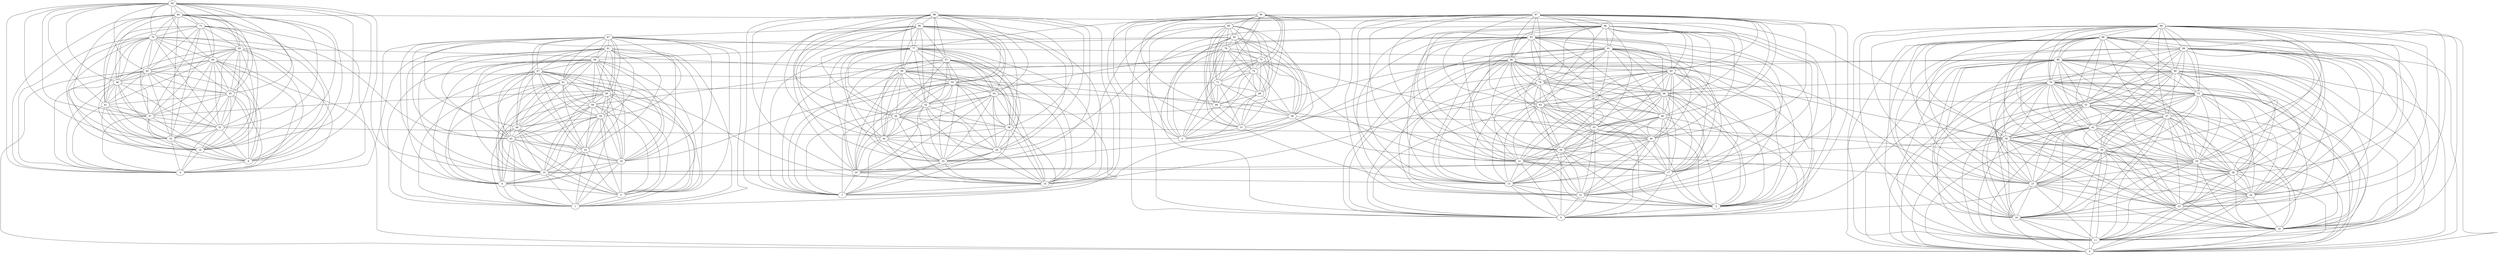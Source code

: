 graph G {
0;
1;
2;
3;
4;
5;
6;
7;
8;
9;
10;
11;
12;
13;
14;
15;
16;
17;
18;
19;
20;
21;
22;
23;
24;
25;
26;
27;
28;
29;
30;
31;
32;
33;
34;
35;
36;
37;
38;
39;
40;
41;
42;
43;
44;
45;
46;
47;
48;
49;
50;
51;
52;
53;
54;
55;
56;
57;
58;
59;
60;
61;
62;
63;
64;
65;
66;
67;
68;
69;
70;
71;
72;
73;
74;
75;
76;
77;
78;
79;
80;
81;
82;
83;
84;
85;
86;
87;
88;
89;
90;
91;
92;
93;
94;
95;
96;
97;
98;
99;
2--0 ;
5--1 ;
6--1 ;
6--5 ;
8--4 ;
10--7 ;
11--9 ;
12--0 ;
12--2 ;
13--0 ;
13--2 ;
13--12 ;
14--4 ;
14--8 ;
15--1 ;
15--5 ;
15--6 ;
15--13 ;
16--9 ;
16--11 ;
17--0 ;
17--2 ;
17--12 ;
17--13 ;
18--9 ;
18--11 ;
18--16 ;
19--1 ;
19--5 ;
19--6 ;
19--15 ;
20--7 ;
20--10 ;
21--0 ;
21--2 ;
21--12 ;
21--13 ;
21--17 ;
22--4 ;
22--8 ;
22--14 ;
23--9 ;
23--11 ;
23--16 ;
23--18 ;
24--9 ;
24--11 ;
24--16 ;
24--18 ;
24--23 ;
25--7 ;
25--10 ;
25--20 ;
26--7 ;
26--10 ;
26--20 ;
26--25 ;
27--9 ;
27--11 ;
27--16 ;
27--18 ;
27--23 ;
27--24 ;
28--9 ;
28--11 ;
28--16 ;
28--18 ;
28--23 ;
28--24 ;
28--27 ;
29--9 ;
29--11 ;
29--15 ;
29--16 ;
29--18 ;
29--23 ;
29--24 ;
29--27 ;
29--28 ;
30--0 ;
30--9 ;
30--11 ;
30--16 ;
30--18 ;
30--23 ;
30--24 ;
30--27 ;
30--28 ;
30--29 ;
31--3 ;
31--13 ;
32--3 ;
32--4 ;
32--8 ;
32--14 ;
32--22 ;
33--1 ;
33--5 ;
33--6 ;
33--15 ;
33--19 ;
34--7 ;
34--10 ;
34--20 ;
34--25 ;
34--26 ;
35--0 ;
35--2 ;
35--12 ;
35--13 ;
35--17 ;
35--21 ;
35--27 ;
36--9 ;
36--11 ;
36--15 ;
36--16 ;
36--18 ;
36--23 ;
36--24 ;
36--27 ;
36--29 ;
36--30 ;
37--4 ;
37--8 ;
37--14 ;
37--22 ;
37--32 ;
38--7 ;
38--10 ;
38--20 ;
38--25 ;
38--26 ;
38--34 ;
38--36 ;
39--3 ;
39--21 ;
39--28 ;
39--31 ;
40--0 ;
40--2 ;
40--12 ;
40--13 ;
40--17 ;
40--21 ;
40--35 ;
41--4 ;
41--8 ;
41--14 ;
41--22 ;
41--32 ;
41--37 ;
42--9 ;
42--11 ;
42--16 ;
42--18 ;
42--23 ;
42--24 ;
42--27 ;
42--28 ;
42--29 ;
42--30 ;
42--36 ;
43--1 ;
43--5 ;
43--6 ;
43--15 ;
43--19 ;
43--33 ;
44--7 ;
44--10 ;
44--20 ;
44--25 ;
44--26 ;
44--34 ;
44--38 ;
45--4 ;
45--8 ;
45--14 ;
45--22 ;
45--32 ;
45--37 ;
45--41 ;
46--4 ;
46--8 ;
46--14 ;
46--22 ;
46--32 ;
46--37 ;
46--41 ;
46--45 ;
47--9 ;
47--11 ;
47--16 ;
47--18 ;
47--23 ;
47--24 ;
47--27 ;
47--28 ;
47--29 ;
47--30 ;
47--36 ;
47--42 ;
48--1 ;
48--5 ;
48--6 ;
48--15 ;
48--19 ;
48--33 ;
48--43 ;
49--3 ;
49--31 ;
49--39 ;
50--1 ;
50--5 ;
50--6 ;
50--15 ;
50--19 ;
50--33 ;
50--43 ;
50--48 ;
51--9 ;
51--11 ;
51--16 ;
51--18 ;
51--23 ;
51--24 ;
51--27 ;
51--28 ;
51--29 ;
51--36 ;
51--42 ;
51--47 ;
52--7 ;
52--10 ;
52--20 ;
52--25 ;
52--26 ;
52--34 ;
52--38 ;
52--44 ;
53--0 ;
53--2 ;
53--12 ;
53--13 ;
53--17 ;
53--21 ;
53--35 ;
53--40 ;
54--7 ;
54--10 ;
54--17 ;
54--20 ;
54--25 ;
54--26 ;
54--34 ;
54--38 ;
54--44 ;
54--52 ;
55--7 ;
55--10 ;
55--20 ;
55--25 ;
55--26 ;
55--34 ;
55--38 ;
55--44 ;
55--52 ;
55--54 ;
56--7 ;
56--10 ;
56--20 ;
56--25 ;
56--26 ;
56--34 ;
56--38 ;
56--44 ;
56--52 ;
56--54 ;
56--55 ;
57--7 ;
57--10 ;
57--20 ;
57--25 ;
57--26 ;
57--34 ;
57--38 ;
57--44 ;
57--52 ;
57--54 ;
57--55 ;
57--56 ;
58--1 ;
58--5 ;
58--6 ;
58--15 ;
58--19 ;
58--33 ;
58--43 ;
58--48 ;
58--50 ;
59--1 ;
59--5 ;
59--6 ;
59--10 ;
59--15 ;
59--19 ;
59--33 ;
59--43 ;
59--48 ;
59--50 ;
59--58 ;
60--0 ;
60--2 ;
60--12 ;
60--13 ;
60--17 ;
60--21 ;
60--35 ;
60--40 ;
60--53 ;
61--1 ;
61--5 ;
61--6 ;
61--15 ;
61--19 ;
61--33 ;
61--43 ;
61--48 ;
61--50 ;
61--58 ;
61--59 ;
62--4 ;
62--8 ;
62--9 ;
62--14 ;
62--22 ;
62--32 ;
62--37 ;
62--41 ;
62--45 ;
62--46 ;
62--49 ;
63--0 ;
63--2 ;
63--12 ;
63--13 ;
63--17 ;
63--21 ;
63--35 ;
63--40 ;
63--53 ;
63--60 ;
64--4 ;
64--8 ;
64--9 ;
64--14 ;
64--22 ;
64--32 ;
64--36 ;
64--37 ;
64--41 ;
64--45 ;
64--46 ;
64--62 ;
65--4 ;
65--8 ;
65--14 ;
65--22 ;
65--32 ;
65--37 ;
65--45 ;
65--46 ;
65--56 ;
65--62 ;
65--64 ;
66--0 ;
66--2 ;
66--12 ;
66--13 ;
66--17 ;
66--21 ;
66--35 ;
66--40 ;
66--51 ;
66--53 ;
66--60 ;
66--63 ;
67--1 ;
67--5 ;
67--6 ;
67--15 ;
67--19 ;
67--33 ;
67--43 ;
67--48 ;
67--50 ;
67--58 ;
67--59 ;
67--61 ;
68--3 ;
68--31 ;
68--39 ;
68--49 ;
69--1 ;
69--5 ;
69--6 ;
69--15 ;
69--19 ;
69--33 ;
69--43 ;
69--48 ;
69--50 ;
69--58 ;
69--59 ;
69--61 ;
69--67 ;
70--4 ;
70--8 ;
70--14 ;
70--22 ;
70--32 ;
70--37 ;
70--41 ;
70--43 ;
70--45 ;
70--46 ;
70--62 ;
70--64 ;
70--65 ;
71--3 ;
71--31 ;
71--37 ;
71--39 ;
71--49 ;
71--68 ;
72--9 ;
72--11 ;
72--16 ;
72--18 ;
72--23 ;
72--24 ;
72--27 ;
72--28 ;
72--29 ;
72--30 ;
72--36 ;
72--42 ;
72--47 ;
72--51 ;
73--4 ;
73--8 ;
73--14 ;
73--22 ;
73--37 ;
73--41 ;
73--45 ;
73--46 ;
73--62 ;
73--64 ;
73--65 ;
73--70 ;
74--3 ;
74--19 ;
74--31 ;
74--39 ;
74--49 ;
74--68 ;
74--71 ;
75--3 ;
75--21 ;
75--31 ;
75--39 ;
75--40 ;
75--49 ;
75--56 ;
75--68 ;
75--71 ;
75--74 ;
76--2 ;
76--9 ;
76--10 ;
76--11 ;
76--16 ;
76--18 ;
76--23 ;
76--24 ;
76--27 ;
76--28 ;
76--29 ;
76--30 ;
76--36 ;
76--42 ;
76--47 ;
76--51 ;
76--72 ;
77--7 ;
77--10 ;
77--20 ;
77--25 ;
77--26 ;
77--27 ;
77--34 ;
77--38 ;
77--44 ;
77--52 ;
77--54 ;
77--55 ;
77--56 ;
77--57 ;
78--3 ;
78--31 ;
78--39 ;
78--49 ;
78--52 ;
78--68 ;
78--71 ;
78--74 ;
78--75 ;
79--0 ;
79--2 ;
79--12 ;
79--13 ;
79--17 ;
79--21 ;
79--35 ;
79--53 ;
79--60 ;
79--63 ;
79--66 ;
80--9 ;
80--11 ;
80--16 ;
80--18 ;
80--23 ;
80--24 ;
80--27 ;
80--28 ;
80--29 ;
80--30 ;
80--36 ;
80--42 ;
80--47 ;
80--51 ;
80--72 ;
80--76 ;
81--1 ;
81--5 ;
81--6 ;
81--15 ;
81--19 ;
81--33 ;
81--43 ;
81--48 ;
81--50 ;
81--58 ;
81--59 ;
81--61 ;
81--67 ;
81--69 ;
82--3 ;
82--4 ;
82--31 ;
82--39 ;
82--49 ;
82--68 ;
82--69 ;
82--71 ;
82--74 ;
82--75 ;
82--78 ;
83--0 ;
83--2 ;
83--12 ;
83--13 ;
83--17 ;
83--21 ;
83--35 ;
83--40 ;
83--53 ;
83--60 ;
83--63 ;
83--66 ;
83--79 ;
84--4 ;
84--8 ;
84--14 ;
84--22 ;
84--30 ;
84--32 ;
84--37 ;
84--41 ;
84--45 ;
84--46 ;
84--62 ;
84--64 ;
84--65 ;
84--70 ;
84--73 ;
85--3 ;
85--25 ;
85--31 ;
85--39 ;
85--49 ;
85--68 ;
85--71 ;
85--74 ;
85--75 ;
85--78 ;
85--82 ;
86--0 ;
86--2 ;
86--10 ;
86--12 ;
86--13 ;
86--17 ;
86--21 ;
86--35 ;
86--40 ;
86--44 ;
86--53 ;
86--60 ;
86--63 ;
86--66 ;
86--79 ;
86--83 ;
87--1 ;
87--5 ;
87--6 ;
87--15 ;
87--19 ;
87--33 ;
87--43 ;
87--48 ;
87--50 ;
87--58 ;
87--59 ;
87--61 ;
87--67 ;
87--69 ;
87--77 ;
87--81 ;
88--9 ;
88--11 ;
88--16 ;
88--18 ;
88--23 ;
88--24 ;
88--25 ;
88--27 ;
88--28 ;
88--29 ;
88--30 ;
88--36 ;
88--42 ;
88--47 ;
88--51 ;
88--58 ;
88--72 ;
88--76 ;
88--80 ;
89--9 ;
89--11 ;
89--16 ;
89--18 ;
89--23 ;
89--24 ;
89--27 ;
89--28 ;
89--29 ;
89--30 ;
89--42 ;
89--51 ;
89--72 ;
89--76 ;
89--80 ;
89--88 ;
90--7 ;
90--10 ;
90--20 ;
90--25 ;
90--26 ;
90--34 ;
90--38 ;
90--44 ;
90--52 ;
90--54 ;
90--55 ;
90--56 ;
90--57 ;
90--77 ;
90--87 ;
91--0 ;
91--2 ;
91--12 ;
91--13 ;
91--17 ;
91--21 ;
91--35 ;
91--40 ;
91--53 ;
91--60 ;
91--63 ;
91--66 ;
91--79 ;
91--83 ;
91--86 ;
92--4 ;
92--8 ;
92--14 ;
92--15 ;
92--22 ;
92--32 ;
92--37 ;
92--41 ;
92--45 ;
92--46 ;
92--62 ;
92--64 ;
92--65 ;
92--70 ;
92--73 ;
92--84 ;
93--0 ;
93--2 ;
93--12 ;
93--13 ;
93--17 ;
93--21 ;
93--26 ;
93--35 ;
93--40 ;
93--53 ;
93--60 ;
93--63 ;
93--66 ;
93--79 ;
93--83 ;
93--86 ;
93--91 ;
94--0 ;
94--2 ;
94--12 ;
94--13 ;
94--17 ;
94--21 ;
94--35 ;
94--40 ;
94--53 ;
94--60 ;
94--63 ;
94--66 ;
94--79 ;
94--83 ;
94--86 ;
94--91 ;
94--93 ;
95--3 ;
95--31 ;
95--39 ;
95--49 ;
95--66 ;
95--68 ;
95--71 ;
95--74 ;
95--75 ;
95--78 ;
95--82 ;
95--85 ;
96--9 ;
96--11 ;
96--16 ;
96--18 ;
96--23 ;
96--24 ;
96--27 ;
96--28 ;
96--29 ;
96--30 ;
96--36 ;
96--42 ;
96--47 ;
96--51 ;
96--72 ;
96--76 ;
96--80 ;
96--88 ;
96--89 ;
97--0 ;
97--1 ;
97--2 ;
97--12 ;
97--13 ;
97--17 ;
97--21 ;
97--35 ;
97--40 ;
97--53 ;
97--60 ;
97--63 ;
97--66 ;
97--77 ;
97--79 ;
97--83 ;
97--86 ;
97--91 ;
97--93 ;
97--94 ;
98--7 ;
98--10 ;
98--20 ;
98--25 ;
98--26 ;
98--34 ;
98--38 ;
98--44 ;
98--52 ;
98--54 ;
98--55 ;
98--56 ;
98--57 ;
98--77 ;
98--90 ;
99--9 ;
99--11 ;
99--16 ;
99--18 ;
99--23 ;
99--24 ;
99--27 ;
99--28 ;
99--29 ;
99--30 ;
99--36 ;
99--42 ;
99--47 ;
99--51 ;
99--72 ;
99--76 ;
99--80 ;
99--88 ;
99--89 ;
99--96 ;
}
